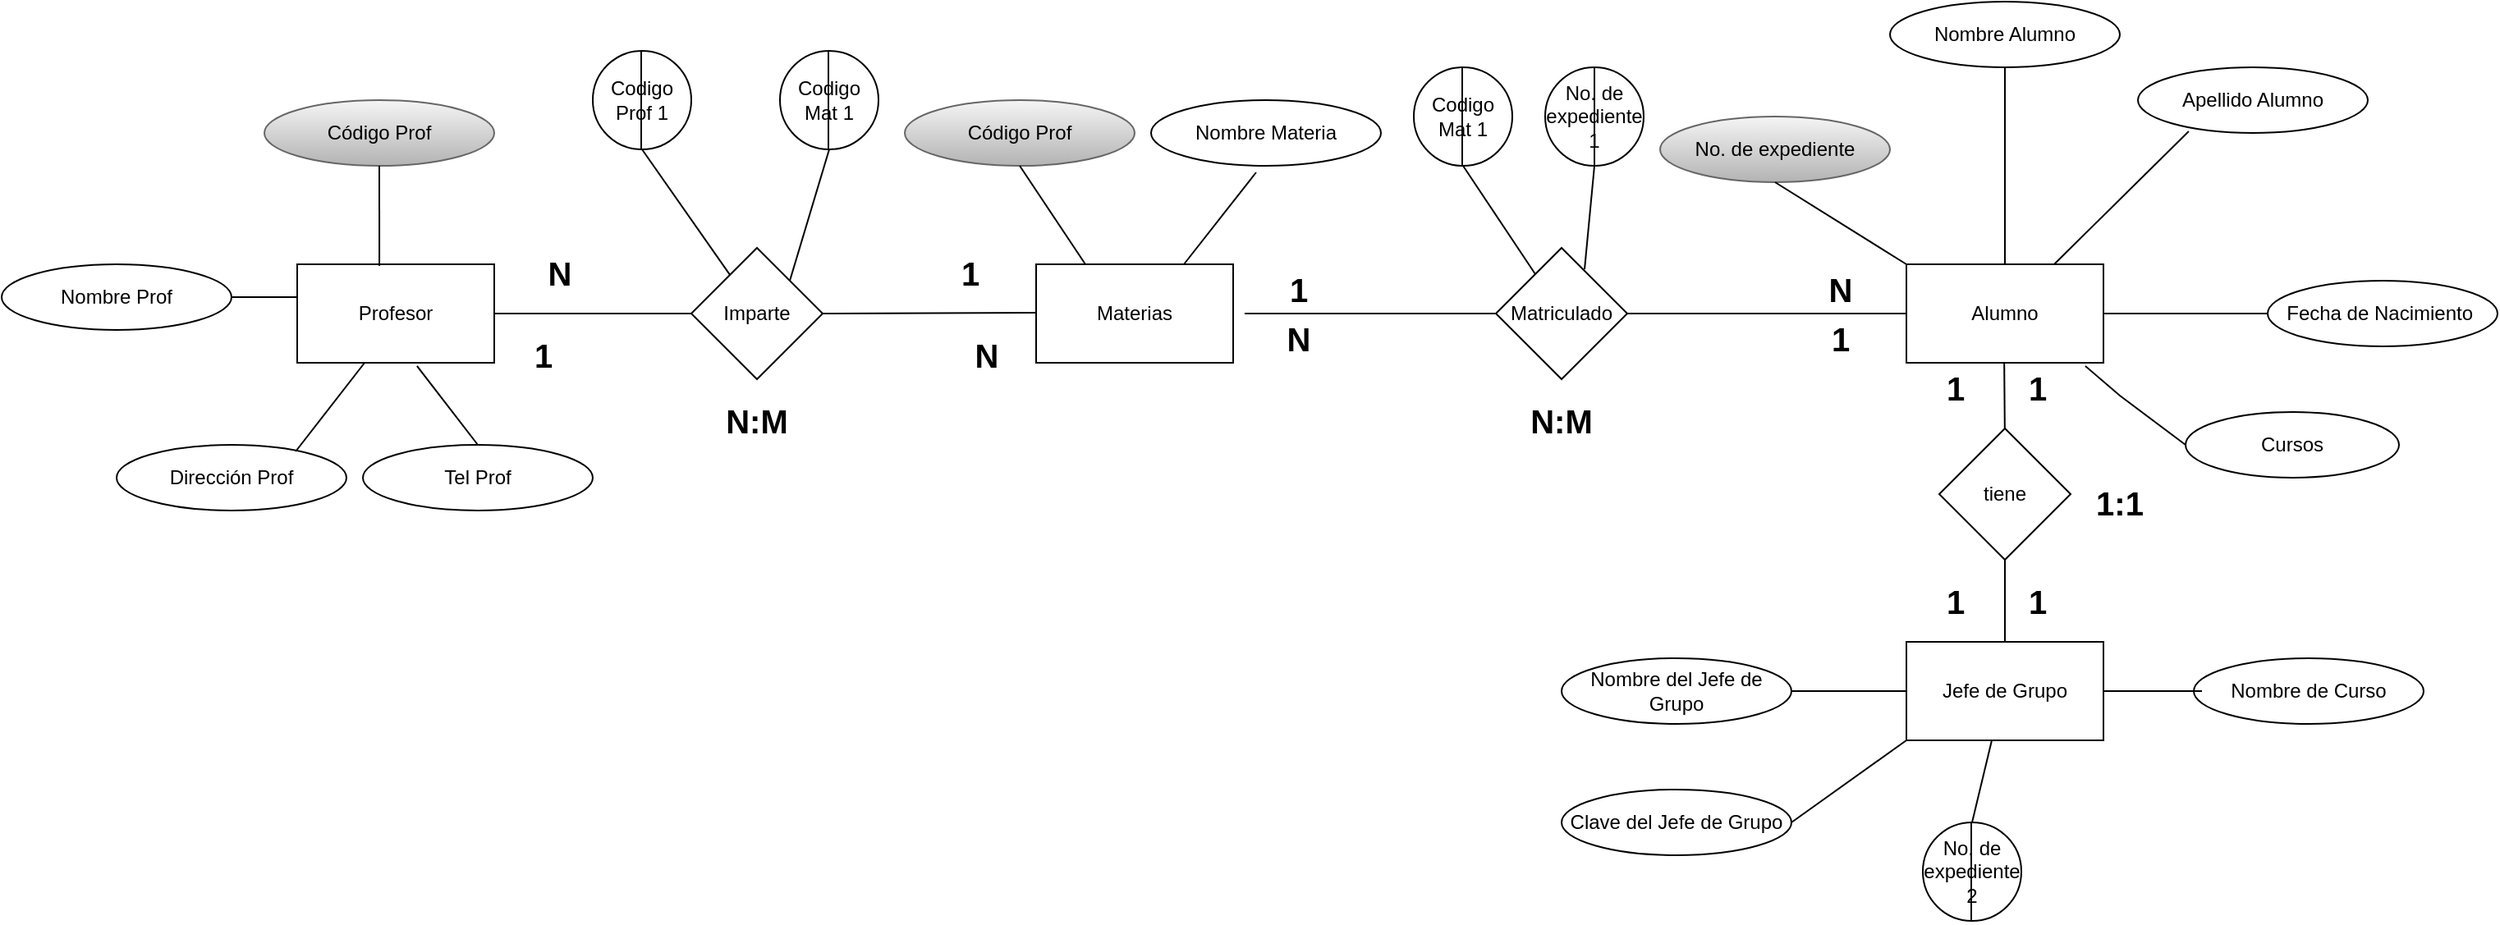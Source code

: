 <mxfile version="18.0.8" type="device"><diagram id="CGck4Afc3twp8E03aX0t" name="Page-1"><mxGraphModel dx="3197" dy="1270" grid="1" gridSize="10" guides="1" tooltips="1" connect="1" arrows="1" fold="1" page="1" pageScale="1" pageWidth="827" pageHeight="1169" math="0" shadow="0"><root><mxCell id="0"/><mxCell id="1" parent="0"/><mxCell id="rZClyshTlt67x6BPoUbt-7" value="Tel Prof" style="ellipse;whiteSpace=wrap;html=1;" parent="1" vertex="1"><mxGeometry x="160" y="390" width="140" height="40" as="geometry"/></mxCell><mxCell id="rZClyshTlt67x6BPoUbt-33" value="" style="endArrow=none;html=1;rounded=0;fontColor=#FFFFFF;" parent="1" edge="1"><mxGeometry width="50" height="50" relative="1" as="geometry"><mxPoint x="1159.5" y="330" as="sourcePoint"/><mxPoint x="1160" y="390" as="targetPoint"/></mxGeometry></mxCell><mxCell id="rZClyshTlt67x6BPoUbt-1" value="Profesor" style="rounded=0;whiteSpace=wrap;html=1;" parent="1" vertex="1"><mxGeometry x="120" y="280" width="120" height="60" as="geometry"/></mxCell><mxCell id="rZClyshTlt67x6BPoUbt-2" value="Materias" style="rounded=0;whiteSpace=wrap;html=1;" parent="1" vertex="1"><mxGeometry x="570" y="280" width="120" height="60" as="geometry"/></mxCell><mxCell id="rZClyshTlt67x6BPoUbt-3" value="Imparte" style="rhombus;whiteSpace=wrap;html=1;" parent="1" vertex="1"><mxGeometry x="360" y="270" width="80" height="80" as="geometry"/></mxCell><mxCell id="rZClyshTlt67x6BPoUbt-4" value="Alumno" style="rounded=0;whiteSpace=wrap;html=1;" parent="1" vertex="1"><mxGeometry x="1100" y="280" width="120" height="60" as="geometry"/></mxCell><mxCell id="rZClyshTlt67x6BPoUbt-5" value="Matriculado" style="rhombus;whiteSpace=wrap;html=1;" parent="1" vertex="1"><mxGeometry x="850" y="270" width="80" height="80" as="geometry"/></mxCell><mxCell id="rZClyshTlt67x6BPoUbt-6" value="Jefe de Grupo" style="rounded=0;whiteSpace=wrap;html=1;" parent="1" vertex="1"><mxGeometry x="1100" y="510" width="120" height="60" as="geometry"/></mxCell><mxCell id="rZClyshTlt67x6BPoUbt-8" value="Dirección Prof" style="ellipse;whiteSpace=wrap;html=1;" parent="1" vertex="1"><mxGeometry x="10" y="390" width="140" height="40" as="geometry"/></mxCell><mxCell id="rZClyshTlt67x6BPoUbt-9" value="Nombre Prof" style="ellipse;whiteSpace=wrap;html=1;" parent="1" vertex="1"><mxGeometry x="-60" y="280" width="140" height="40" as="geometry"/></mxCell><mxCell id="rZClyshTlt67x6BPoUbt-10" value="Código Prof" style="ellipse;whiteSpace=wrap;html=1;fillColor=#f5f5f5;strokeColor=#666666;gradientColor=#b3b3b3;" parent="1" vertex="1"><mxGeometry x="100" y="180" width="140" height="40" as="geometry"/></mxCell><mxCell id="rZClyshTlt67x6BPoUbt-11" value="tiene" style="rhombus;whiteSpace=wrap;html=1;" parent="1" vertex="1"><mxGeometry x="1120" y="380" width="80" height="80" as="geometry"/></mxCell><mxCell id="rZClyshTlt67x6BPoUbt-12" value="Código Prof" style="ellipse;whiteSpace=wrap;html=1;fillColor=#f5f5f5;strokeColor=#666666;gradientColor=#b3b3b3;" parent="1" vertex="1"><mxGeometry x="490" y="180" width="140" height="40" as="geometry"/></mxCell><mxCell id="rZClyshTlt67x6BPoUbt-13" value="Nombre Materia" style="ellipse;whiteSpace=wrap;html=1;" parent="1" vertex="1"><mxGeometry x="640" y="180" width="140" height="40" as="geometry"/></mxCell><mxCell id="rZClyshTlt67x6BPoUbt-14" value="No. de expediente" style="ellipse;whiteSpace=wrap;html=1;fillColor=#f5f5f5;strokeColor=#666666;gradientColor=#b3b3b3;" parent="1" vertex="1"><mxGeometry x="950" y="190" width="140" height="40" as="geometry"/></mxCell><mxCell id="rZClyshTlt67x6BPoUbt-15" value="Nombre Alumno" style="ellipse;whiteSpace=wrap;html=1;" parent="1" vertex="1"><mxGeometry x="1090" y="120" width="140" height="40" as="geometry"/></mxCell><mxCell id="rZClyshTlt67x6BPoUbt-16" value="Apellido Alumno" style="ellipse;whiteSpace=wrap;html=1;" parent="1" vertex="1"><mxGeometry x="1241" y="160" width="140" height="40" as="geometry"/></mxCell><mxCell id="rZClyshTlt67x6BPoUbt-17" value="Fecha de Nacimiento&amp;nbsp;" style="ellipse;whiteSpace=wrap;html=1;" parent="1" vertex="1"><mxGeometry x="1320" y="290" width="140" height="40" as="geometry"/></mxCell><mxCell id="rZClyshTlt67x6BPoUbt-18" value="Nombre del Jefe de Grupo&lt;span style=&quot;color: rgba(0, 0, 0, 0); font-family: monospace; font-size: 0px; text-align: start;&quot;&gt;%3CmxGraphModel%3E%3Croot%3E%3CmxCell%20id%3D%220%22%2F%3E%3CmxCell%20id%3D%221%22%20parent%3D%220%22%2F%3E%3CmxCell%20id%3D%222%22%20value%3D%22%22%20style%3D%22endArrow%3Dnone%3Bhtml%3D1%3Brounded%3D0%3BentryX%3D0.5%3BentryY%3D0%3BentryDx%3D0%3BentryDy%3D0%3BexitX%3D0.5%3BexitY%3D1%3BexitDx%3D0%3BexitDy%3D0%3B%22%20edge%3D%221%22%20parent%3D%221%22%3E%3CmxGeometry%20width%3D%2250%22%20height%3D%2250%22%20relative%3D%221%22%20as%3D%22geometry%22%3E%3CmxPoint%20x%3D%22330%22%20y%3D%22210%22%20as%3D%22sourcePoint%22%2F%3E%3CmxPoint%20x%3D%22330%22%20y%3D%22170%22%20as%3D%22targetPoint%22%2F%3E%3C%2FmxGeometry%3E%3C%2FmxCell%3E%3C%2Froot%3E%3C%2FmxGraphModel%3E&lt;/span&gt;" style="ellipse;whiteSpace=wrap;html=1;" parent="1" vertex="1"><mxGeometry x="890" y="520" width="140" height="40" as="geometry"/></mxCell><mxCell id="rZClyshTlt67x6BPoUbt-19" value="Nombre de Curso" style="ellipse;whiteSpace=wrap;html=1;" parent="1" vertex="1"><mxGeometry x="1275" y="520" width="140" height="40" as="geometry"/></mxCell><mxCell id="rZClyshTlt67x6BPoUbt-20" value="&lt;font color=&quot;#000000&quot;&gt;Cursos&lt;/font&gt;" style="ellipse;whiteSpace=wrap;html=1;fontColor=#FFFFFF;" parent="1" vertex="1"><mxGeometry x="1270" y="370" width="130" height="40" as="geometry"/></mxCell><mxCell id="rZClyshTlt67x6BPoUbt-21" value="" style="endArrow=none;html=1;rounded=0;fontColor=#FFFFFF;entryX=0.5;entryY=1;entryDx=0;entryDy=0;exitX=0.417;exitY=0.017;exitDx=0;exitDy=0;exitPerimeter=0;" parent="1" source="rZClyshTlt67x6BPoUbt-1" target="rZClyshTlt67x6BPoUbt-10" edge="1"><mxGeometry width="50" height="50" relative="1" as="geometry"><mxPoint x="170" y="470" as="sourcePoint"/><mxPoint x="220" y="420" as="targetPoint"/></mxGeometry></mxCell><mxCell id="rZClyshTlt67x6BPoUbt-22" value="" style="endArrow=none;html=1;rounded=0;fontColor=#FFFFFF;entryX=1;entryY=0.5;entryDx=0;entryDy=0;" parent="1" target="rZClyshTlt67x6BPoUbt-9" edge="1"><mxGeometry width="50" height="50" relative="1" as="geometry"><mxPoint x="120" y="300" as="sourcePoint"/><mxPoint x="170" y="230" as="targetPoint"/></mxGeometry></mxCell><mxCell id="rZClyshTlt67x6BPoUbt-23" value="" style="endArrow=none;html=1;rounded=0;fontColor=#FFFFFF;entryX=0.342;entryY=1;entryDx=0;entryDy=0;exitX=0.779;exitY=0.1;exitDx=0;exitDy=0;exitPerimeter=0;entryPerimeter=0;" parent="1" source="rZClyshTlt67x6BPoUbt-8" edge="1" target="rZClyshTlt67x6BPoUbt-1"><mxGeometry width="50" height="50" relative="1" as="geometry"><mxPoint x="150" y="400" as="sourcePoint"/><mxPoint x="130" y="340" as="targetPoint"/></mxGeometry></mxCell><mxCell id="rZClyshTlt67x6BPoUbt-24" value="" style="endArrow=none;html=1;rounded=0;fontColor=#FFFFFF;entryX=0.608;entryY=1.033;entryDx=0;entryDy=0;exitX=0.5;exitY=0;exitDx=0;exitDy=0;entryPerimeter=0;" parent="1" edge="1" target="rZClyshTlt67x6BPoUbt-1" source="rZClyshTlt67x6BPoUbt-7"><mxGeometry width="50" height="50" relative="1" as="geometry"><mxPoint x="190" y="430" as="sourcePoint"/><mxPoint x="180" y="340" as="targetPoint"/></mxGeometry></mxCell><mxCell id="rZClyshTlt67x6BPoUbt-25" value="" style="endArrow=none;html=1;rounded=0;fontColor=#FFFFFF;entryX=0;entryY=0.5;entryDx=0;entryDy=0;exitX=1;exitY=0.5;exitDx=0;exitDy=0;" parent="1" source="rZClyshTlt67x6BPoUbt-1" target="rZClyshTlt67x6BPoUbt-3" edge="1"><mxGeometry width="50" height="50" relative="1" as="geometry"><mxPoint x="220" y="320" as="sourcePoint"/><mxPoint x="200" y="260" as="targetPoint"/></mxGeometry></mxCell><mxCell id="rZClyshTlt67x6BPoUbt-26" value="" style="endArrow=none;html=1;rounded=0;fontColor=#FFFFFF;entryX=0;entryY=0.5;entryDx=0;entryDy=0;exitX=1;exitY=0.5;exitDx=0;exitDy=0;" parent="1" source="rZClyshTlt67x6BPoUbt-3" edge="1"><mxGeometry width="50" height="50" relative="1" as="geometry"><mxPoint x="450" y="309.5" as="sourcePoint"/><mxPoint x="570" y="309.5" as="targetPoint"/></mxGeometry></mxCell><mxCell id="rZClyshTlt67x6BPoUbt-27" value="" style="endArrow=none;html=1;rounded=0;fontColor=#FFFFFF;exitX=1;exitY=0.5;exitDx=0;exitDy=0;" parent="1" target="rZClyshTlt67x6BPoUbt-5" edge="1"><mxGeometry width="50" height="50" relative="1" as="geometry"><mxPoint x="697" y="310" as="sourcePoint"/><mxPoint x="827" y="309.5" as="targetPoint"/></mxGeometry></mxCell><mxCell id="rZClyshTlt67x6BPoUbt-28" value="" style="endArrow=none;html=1;rounded=0;fontColor=#FFFFFF;entryX=0;entryY=0.5;entryDx=0;entryDy=0;" parent="1" target="rZClyshTlt67x6BPoUbt-4" edge="1"><mxGeometry width="50" height="50" relative="1" as="geometry"><mxPoint x="930" y="310" as="sourcePoint"/><mxPoint x="1050" y="309.5" as="targetPoint"/></mxGeometry></mxCell><mxCell id="rZClyshTlt67x6BPoUbt-29" value="" style="endArrow=none;html=1;rounded=0;fontColor=#FFFFFF;entryX=0;entryY=0;entryDx=0;entryDy=0;exitX=0.5;exitY=1;exitDx=0;exitDy=0;" parent="1" source="rZClyshTlt67x6BPoUbt-14" target="rZClyshTlt67x6BPoUbt-4" edge="1"><mxGeometry width="50" height="50" relative="1" as="geometry"><mxPoint x="1030" y="250" as="sourcePoint"/><mxPoint x="1200" y="250" as="targetPoint"/></mxGeometry></mxCell><mxCell id="rZClyshTlt67x6BPoUbt-30" value="" style="endArrow=none;html=1;rounded=0;fontColor=#FFFFFF;" parent="1" target="rZClyshTlt67x6BPoUbt-4" edge="1"><mxGeometry width="50" height="50" relative="1" as="geometry"><mxPoint x="1160" y="160" as="sourcePoint"/><mxPoint x="1230" y="210" as="targetPoint"/></mxGeometry></mxCell><mxCell id="rZClyshTlt67x6BPoUbt-31" value="" style="endArrow=none;html=1;rounded=0;fontColor=#FFFFFF;entryX=0.75;entryY=0;entryDx=0;entryDy=0;exitX=0.221;exitY=0.975;exitDx=0;exitDy=0;exitPerimeter=0;" parent="1" source="rZClyshTlt67x6BPoUbt-16" target="rZClyshTlt67x6BPoUbt-4" edge="1"><mxGeometry width="50" height="50" relative="1" as="geometry"><mxPoint x="1270" y="190" as="sourcePoint"/><mxPoint x="1270" y="310" as="targetPoint"/></mxGeometry></mxCell><mxCell id="rZClyshTlt67x6BPoUbt-32" value="" style="endArrow=none;html=1;rounded=0;fontColor=#FFFFFF;entryX=1;entryY=0.5;entryDx=0;entryDy=0;exitX=0;exitY=0.5;exitDx=0;exitDy=0;" parent="1" source="rZClyshTlt67x6BPoUbt-17" target="rZClyshTlt67x6BPoUbt-4" edge="1"><mxGeometry width="50" height="50" relative="1" as="geometry"><mxPoint x="1302" y="300" as="sourcePoint"/><mxPoint x="1220" y="311" as="targetPoint"/></mxGeometry></mxCell><mxCell id="rZClyshTlt67x6BPoUbt-34" value="" style="endArrow=none;html=1;rounded=0;fontColor=#FFFFFF;exitX=0.5;exitY=1;exitDx=0;exitDy=0;" parent="1" edge="1" source="rZClyshTlt67x6BPoUbt-11"><mxGeometry width="50" height="50" relative="1" as="geometry"><mxPoint x="1159.5" y="510" as="sourcePoint"/><mxPoint x="1160" y="510" as="targetPoint"/></mxGeometry></mxCell><mxCell id="rZClyshTlt67x6BPoUbt-35" value="" style="endArrow=none;html=1;rounded=0;fontColor=#FFFFFF;exitX=0;exitY=0.5;exitDx=0;exitDy=0;" parent="1" source="rZClyshTlt67x6BPoUbt-6" edge="1"><mxGeometry width="50" height="50" relative="1" as="geometry"><mxPoint x="1090" y="540" as="sourcePoint"/><mxPoint x="1030" y="540" as="targetPoint"/></mxGeometry></mxCell><mxCell id="rZClyshTlt67x6BPoUbt-36" value="" style="endArrow=none;html=1;rounded=0;fontColor=#FFFFFF;exitX=1;exitY=0.5;exitDx=0;exitDy=0;" parent="1" source="rZClyshTlt67x6BPoUbt-6" edge="1"><mxGeometry width="50" height="50" relative="1" as="geometry"><mxPoint x="1240" y="610" as="sourcePoint"/><mxPoint x="1280" y="540" as="targetPoint"/></mxGeometry></mxCell><mxCell id="rZClyshTlt67x6BPoUbt-37" value="&lt;font color=&quot;#000000&quot;&gt;&lt;span style=&quot;font-size: 20px;&quot;&gt;&lt;b&gt;1&lt;/b&gt;&lt;/span&gt;&lt;/font&gt;" style="text;html=1;strokeColor=none;fillColor=none;align=center;verticalAlign=middle;whiteSpace=wrap;rounded=0;fontColor=#FFFFFF;" parent="1" vertex="1"><mxGeometry x="1030" y="310" width="60" height="30" as="geometry"/></mxCell><mxCell id="rZClyshTlt67x6BPoUbt-38" value="&lt;b&gt;1&lt;/b&gt;" style="text;html=1;strokeColor=none;fillColor=none;align=center;verticalAlign=middle;whiteSpace=wrap;rounded=0;fontSize=20;fontColor=#000000;" parent="1" vertex="1"><mxGeometry x="700" y="280" width="60" height="30" as="geometry"/></mxCell><mxCell id="rZClyshTlt67x6BPoUbt-40" value="&lt;b&gt;N&lt;/b&gt;" style="text;html=1;strokeColor=none;fillColor=none;align=center;verticalAlign=middle;whiteSpace=wrap;rounded=0;fontSize=20;fontColor=#000000;" parent="1" vertex="1"><mxGeometry x="1030" y="280" width="60" height="30" as="geometry"/></mxCell><mxCell id="rZClyshTlt67x6BPoUbt-41" value="&lt;b&gt;N&lt;/b&gt;" style="text;html=1;strokeColor=none;fillColor=none;align=center;verticalAlign=middle;whiteSpace=wrap;rounded=0;fontSize=20;fontColor=#000000;" parent="1" vertex="1"><mxGeometry x="700" y="310" width="60" height="30" as="geometry"/></mxCell><mxCell id="rZClyshTlt67x6BPoUbt-43" value="&lt;b&gt;N:M&lt;/b&gt;" style="text;html=1;strokeColor=none;fillColor=none;align=center;verticalAlign=middle;whiteSpace=wrap;rounded=0;fontSize=20;fontColor=#000000;" parent="1" vertex="1"><mxGeometry x="860" y="360" width="60" height="30" as="geometry"/></mxCell><mxCell id="rZClyshTlt67x6BPoUbt-44" value="&lt;b&gt;1&lt;/b&gt;" style="text;html=1;strokeColor=none;fillColor=none;align=center;verticalAlign=middle;whiteSpace=wrap;rounded=0;fontSize=20;fontColor=#000000;" parent="1" vertex="1"><mxGeometry x="240" y="320" width="60" height="30" as="geometry"/></mxCell><mxCell id="rZClyshTlt67x6BPoUbt-45" value="&lt;b&gt;N&lt;/b&gt;" style="text;html=1;strokeColor=none;fillColor=none;align=center;verticalAlign=middle;whiteSpace=wrap;rounded=0;fontSize=20;fontColor=#000000;" parent="1" vertex="1"><mxGeometry x="510" y="320" width="60" height="30" as="geometry"/></mxCell><mxCell id="rZClyshTlt67x6BPoUbt-47" value="" style="endArrow=none;html=1;rounded=0;fontColor=#FFFFFF;entryX=0.25;entryY=0;entryDx=0;entryDy=0;exitX=0.5;exitY=1;exitDx=0;exitDy=0;" parent="1" source="rZClyshTlt67x6BPoUbt-12" edge="1" target="rZClyshTlt67x6BPoUbt-2"><mxGeometry width="50" height="50" relative="1" as="geometry"><mxPoint x="620" y="430" as="sourcePoint"/><mxPoint x="610" y="340" as="targetPoint"/></mxGeometry></mxCell><mxCell id="rZClyshTlt67x6BPoUbt-48" value="" style="endArrow=none;html=1;rounded=0;fontColor=#FFFFFF;entryX=0.908;entryY=1.033;entryDx=0;entryDy=0;entryPerimeter=0;" parent="1" target="rZClyshTlt67x6BPoUbt-4" edge="1"><mxGeometry width="50" height="50" relative="1" as="geometry"><mxPoint x="1270" y="390" as="sourcePoint"/><mxPoint x="1210" y="330" as="targetPoint"/><Array as="points"><mxPoint x="1230" y="360"/></Array></mxGeometry></mxCell><mxCell id="-xjMCCoFG3rapnZc8iJ_-1" value="" style="endArrow=none;html=1;rounded=0;entryX=0.75;entryY=0;entryDx=0;entryDy=0;exitX=0.457;exitY=1.1;exitDx=0;exitDy=0;exitPerimeter=0;" edge="1" parent="1" source="rZClyshTlt67x6BPoUbt-13" target="rZClyshTlt67x6BPoUbt-2"><mxGeometry width="50" height="50" relative="1" as="geometry"><mxPoint x="450" y="420" as="sourcePoint"/><mxPoint x="500" y="370" as="targetPoint"/></mxGeometry></mxCell><mxCell id="-xjMCCoFG3rapnZc8iJ_-8" value="&lt;b&gt;1&lt;/b&gt;" style="text;html=1;strokeColor=none;fillColor=none;align=center;verticalAlign=middle;whiteSpace=wrap;rounded=0;fontSize=20;fontColor=#000000;" vertex="1" parent="1"><mxGeometry x="500" y="270" width="60" height="30" as="geometry"/></mxCell><mxCell id="-xjMCCoFG3rapnZc8iJ_-9" value="&lt;b&gt;N&lt;/b&gt;" style="text;html=1;strokeColor=none;fillColor=none;align=center;verticalAlign=middle;whiteSpace=wrap;rounded=0;fontSize=20;fontColor=#000000;" vertex="1" parent="1"><mxGeometry x="250" y="270" width="60" height="30" as="geometry"/></mxCell><mxCell id="-xjMCCoFG3rapnZc8iJ_-10" value="&lt;b&gt;N:M&lt;/b&gt;" style="text;html=1;strokeColor=none;fillColor=none;align=center;verticalAlign=middle;whiteSpace=wrap;rounded=0;fontSize=20;fontColor=#000000;" vertex="1" parent="1"><mxGeometry x="370" y="360" width="60" height="30" as="geometry"/></mxCell><mxCell id="-xjMCCoFG3rapnZc8iJ_-16" value="&lt;font color=&quot;#000000&quot;&gt;&lt;span style=&quot;font-size: 20px;&quot;&gt;&lt;b&gt;1&lt;/b&gt;&lt;/span&gt;&lt;/font&gt;" style="text;html=1;strokeColor=none;fillColor=none;align=center;verticalAlign=middle;whiteSpace=wrap;rounded=0;fontColor=#FFFFFF;" vertex="1" parent="1"><mxGeometry x="1150" y="470" width="60" height="30" as="geometry"/></mxCell><mxCell id="-xjMCCoFG3rapnZc8iJ_-18" value="&lt;b&gt;1&lt;/b&gt;" style="text;html=1;strokeColor=none;fillColor=none;align=center;verticalAlign=middle;whiteSpace=wrap;rounded=0;fontSize=20;fontColor=#000000;" vertex="1" parent="1"><mxGeometry x="1150" y="340" width="60" height="30" as="geometry"/></mxCell><mxCell id="-xjMCCoFG3rapnZc8iJ_-19" value="&lt;b&gt;1&lt;/b&gt;" style="text;html=1;strokeColor=none;fillColor=none;align=center;verticalAlign=middle;whiteSpace=wrap;rounded=0;fontSize=20;fontColor=#000000;" vertex="1" parent="1"><mxGeometry x="1100" y="340" width="60" height="30" as="geometry"/></mxCell><mxCell id="-xjMCCoFG3rapnZc8iJ_-20" value="&lt;b&gt;1&lt;/b&gt;" style="text;html=1;strokeColor=none;fillColor=none;align=center;verticalAlign=middle;whiteSpace=wrap;rounded=0;fontSize=20;fontColor=#000000;" vertex="1" parent="1"><mxGeometry x="1100" y="470" width="60" height="30" as="geometry"/></mxCell><mxCell id="-xjMCCoFG3rapnZc8iJ_-21" value="&lt;b&gt;1:1&lt;/b&gt;" style="text;html=1;strokeColor=none;fillColor=none;align=center;verticalAlign=middle;whiteSpace=wrap;rounded=0;fontSize=20;fontColor=#000000;" vertex="1" parent="1"><mxGeometry x="1200" y="410" width="60" height="30" as="geometry"/></mxCell><mxCell id="-xjMCCoFG3rapnZc8iJ_-27" value="" style="endArrow=none;html=1;rounded=0;entryX=0.5;entryY=0;entryDx=0;entryDy=0;exitX=0.5;exitY=1;exitDx=0;exitDy=0;" edge="1" parent="1"><mxGeometry width="50" height="50" relative="1" as="geometry"><mxPoint x="330" y="210" as="sourcePoint"/><mxPoint x="330" y="170" as="targetPoint"/></mxGeometry></mxCell><mxCell id="-xjMCCoFG3rapnZc8iJ_-28" value="" style="endArrow=none;html=1;rounded=0;" edge="1" parent="1" source="rZClyshTlt67x6BPoUbt-3"><mxGeometry width="50" height="50" relative="1" as="geometry"><mxPoint x="280" y="260" as="sourcePoint"/><mxPoint x="330" y="210" as="targetPoint"/></mxGeometry></mxCell><mxCell id="-xjMCCoFG3rapnZc8iJ_-30" value="No. de expediente 1" style="ellipse;whiteSpace=wrap;html=1;" vertex="1" parent="1"><mxGeometry x="880" y="160" width="60" height="60" as="geometry"/></mxCell><mxCell id="-xjMCCoFG3rapnZc8iJ_-32" value="" style="endArrow=none;html=1;rounded=0;entryX=0.5;entryY=0;entryDx=0;entryDy=0;exitX=0.5;exitY=1;exitDx=0;exitDy=0;" edge="1" parent="1" source="-xjMCCoFG3rapnZc8iJ_-30" target="-xjMCCoFG3rapnZc8iJ_-30"><mxGeometry width="50" height="50" relative="1" as="geometry"><mxPoint x="899.5" y="200" as="sourcePoint"/><mxPoint x="899.5" y="160" as="targetPoint"/></mxGeometry></mxCell><mxCell id="-xjMCCoFG3rapnZc8iJ_-33" value="" style="endArrow=none;html=1;rounded=0;exitX=0.675;exitY=0.163;exitDx=0;exitDy=0;exitPerimeter=0;" edge="1" parent="1" source="rZClyshTlt67x6BPoUbt-5"><mxGeometry width="50" height="50" relative="1" as="geometry"><mxPoint x="350" y="230" as="sourcePoint"/><mxPoint x="910" y="220" as="targetPoint"/></mxGeometry></mxCell><mxCell id="-xjMCCoFG3rapnZc8iJ_-34" value="Clave del Jefe de Grupo&lt;span style=&quot;color: rgba(0, 0, 0, 0); font-family: monospace; font-size: 0px; text-align: start;&quot;&gt;%3CmxGraphModel%3E%3Croot%3E%3CmxCell%20id%3D%220%22%2F%3E%3CmxCell%20id%3D%221%22%20parent%3D%220%22%2F%3E%3CmxCell%20id%3D%222%22%20value%3D%22%22%20style%3D%22endArrow%3Dnone%3Bhtml%3D1%3Brounded%3D0%3BentryX%3D0.5%3BentryY%3D0%3BentryDx%3D0%3BentryDy%3D0%3BexitX%3D0.5%3BexitY%3D1%3BexitDx%3D0%3BexitDy%3D0%3B%22%20edge%3D%221%22%20parent%3D%221%22%3E%3CmxGeometry%20width%3D%2250%22%20height%3D%2250%22%20relative%3D%221%22%20as%3D%22geometry%22%3E%3CmxPoint%20x%3D%22330%22%20y%3D%22210%22%20as%3D%22sourcePoint%22%2F%3E%3CmxPoint%20x%3D%22330%22%20y%3D%22170%22%20as%3D%22targetPoint%22%2F%3E%3C%2FmxGeometry%3E%3C%2FmxCell%3E%3C%2Froot%3E%3C%2FmxGraphModel%3E&lt;/span&gt;" style="ellipse;whiteSpace=wrap;html=1;" vertex="1" parent="1"><mxGeometry x="890" y="600" width="140" height="40" as="geometry"/></mxCell><mxCell id="-xjMCCoFG3rapnZc8iJ_-35" value="" style="endArrow=none;html=1;rounded=0;fontColor=#FFFFFF;exitX=0;exitY=1;exitDx=0;exitDy=0;entryX=1;entryY=0.5;entryDx=0;entryDy=0;" edge="1" parent="1" source="rZClyshTlt67x6BPoUbt-6" target="-xjMCCoFG3rapnZc8iJ_-34"><mxGeometry width="50" height="50" relative="1" as="geometry"><mxPoint x="1110" y="550" as="sourcePoint"/><mxPoint x="1040" y="550" as="targetPoint"/></mxGeometry></mxCell><mxCell id="-xjMCCoFG3rapnZc8iJ_-36" value="Codigo Prof 1" style="ellipse;whiteSpace=wrap;html=1;" vertex="1" parent="1"><mxGeometry x="300" y="150" width="60" height="60" as="geometry"/></mxCell><mxCell id="-xjMCCoFG3rapnZc8iJ_-37" value="" style="endArrow=none;html=1;rounded=0;entryX=0.5;entryY=0;entryDx=0;entryDy=0;exitX=0.5;exitY=1;exitDx=0;exitDy=0;" edge="1" parent="1"><mxGeometry width="50" height="50" relative="1" as="geometry"><mxPoint x="329.5" y="210" as="sourcePoint"/><mxPoint x="329.5" y="150" as="targetPoint"/></mxGeometry></mxCell><mxCell id="-xjMCCoFG3rapnZc8iJ_-38" value="Codigo Mat 1" style="ellipse;whiteSpace=wrap;html=1;" vertex="1" parent="1"><mxGeometry x="800" y="160" width="60" height="60" as="geometry"/></mxCell><mxCell id="-xjMCCoFG3rapnZc8iJ_-39" value="Codigo Mat 1" style="ellipse;whiteSpace=wrap;html=1;" vertex="1" parent="1"><mxGeometry x="414" y="150" width="60" height="60" as="geometry"/></mxCell><mxCell id="-xjMCCoFG3rapnZc8iJ_-42" value="" style="endArrow=none;html=1;rounded=0;entryX=0.5;entryY=0;entryDx=0;entryDy=0;exitX=0.5;exitY=1;exitDx=0;exitDy=0;" edge="1" parent="1"><mxGeometry width="50" height="50" relative="1" as="geometry"><mxPoint x="443.5" y="210" as="sourcePoint"/><mxPoint x="443.5" y="150" as="targetPoint"/></mxGeometry></mxCell><mxCell id="-xjMCCoFG3rapnZc8iJ_-43" value="" style="endArrow=none;html=1;rounded=0;entryX=0.5;entryY=1;entryDx=0;entryDy=0;exitX=1;exitY=0;exitDx=0;exitDy=0;" edge="1" parent="1" source="rZClyshTlt67x6BPoUbt-3" target="-xjMCCoFG3rapnZc8iJ_-39"><mxGeometry width="50" height="50" relative="1" as="geometry"><mxPoint x="349.5" y="230" as="sourcePoint"/><mxPoint x="349.5" y="170" as="targetPoint"/></mxGeometry></mxCell><mxCell id="-xjMCCoFG3rapnZc8iJ_-45" value="" style="endArrow=none;html=1;rounded=0;entryX=0.5;entryY=1;entryDx=0;entryDy=0;" edge="1" parent="1" source="rZClyshTlt67x6BPoUbt-5" target="-xjMCCoFG3rapnZc8iJ_-38"><mxGeometry width="50" height="50" relative="1" as="geometry"><mxPoint x="860" y="250" as="sourcePoint"/><mxPoint x="340" y="220" as="targetPoint"/></mxGeometry></mxCell><mxCell id="-xjMCCoFG3rapnZc8iJ_-48" value="" style="endArrow=none;html=1;rounded=0;entryX=0.5;entryY=0;entryDx=0;entryDy=0;exitX=0.5;exitY=1;exitDx=0;exitDy=0;" edge="1" parent="1"><mxGeometry width="50" height="50" relative="1" as="geometry"><mxPoint x="829.5" y="220" as="sourcePoint"/><mxPoint x="829.5" y="160" as="targetPoint"/></mxGeometry></mxCell><mxCell id="-xjMCCoFG3rapnZc8iJ_-51" value="No. de expediente 2" style="ellipse;whiteSpace=wrap;html=1;" vertex="1" parent="1"><mxGeometry x="1110" y="620" width="60" height="60" as="geometry"/></mxCell><mxCell id="-xjMCCoFG3rapnZc8iJ_-53" value="" style="endArrow=none;html=1;rounded=0;entryX=0.5;entryY=1;entryDx=0;entryDy=0;exitX=0.5;exitY=0;exitDx=0;exitDy=0;" edge="1" parent="1" source="-xjMCCoFG3rapnZc8iJ_-51"><mxGeometry width="50" height="50" relative="1" as="geometry"><mxPoint x="1128" y="650" as="sourcePoint"/><mxPoint x="1152" y="570" as="targetPoint"/></mxGeometry></mxCell><mxCell id="-xjMCCoFG3rapnZc8iJ_-54" value="" style="endArrow=none;html=1;rounded=0;entryX=0.5;entryY=0;entryDx=0;entryDy=0;exitX=0.5;exitY=1;exitDx=0;exitDy=0;" edge="1" parent="1"><mxGeometry width="50" height="50" relative="1" as="geometry"><mxPoint x="1139.5" y="680" as="sourcePoint"/><mxPoint x="1139.5" y="620" as="targetPoint"/></mxGeometry></mxCell></root></mxGraphModel></diagram></mxfile>